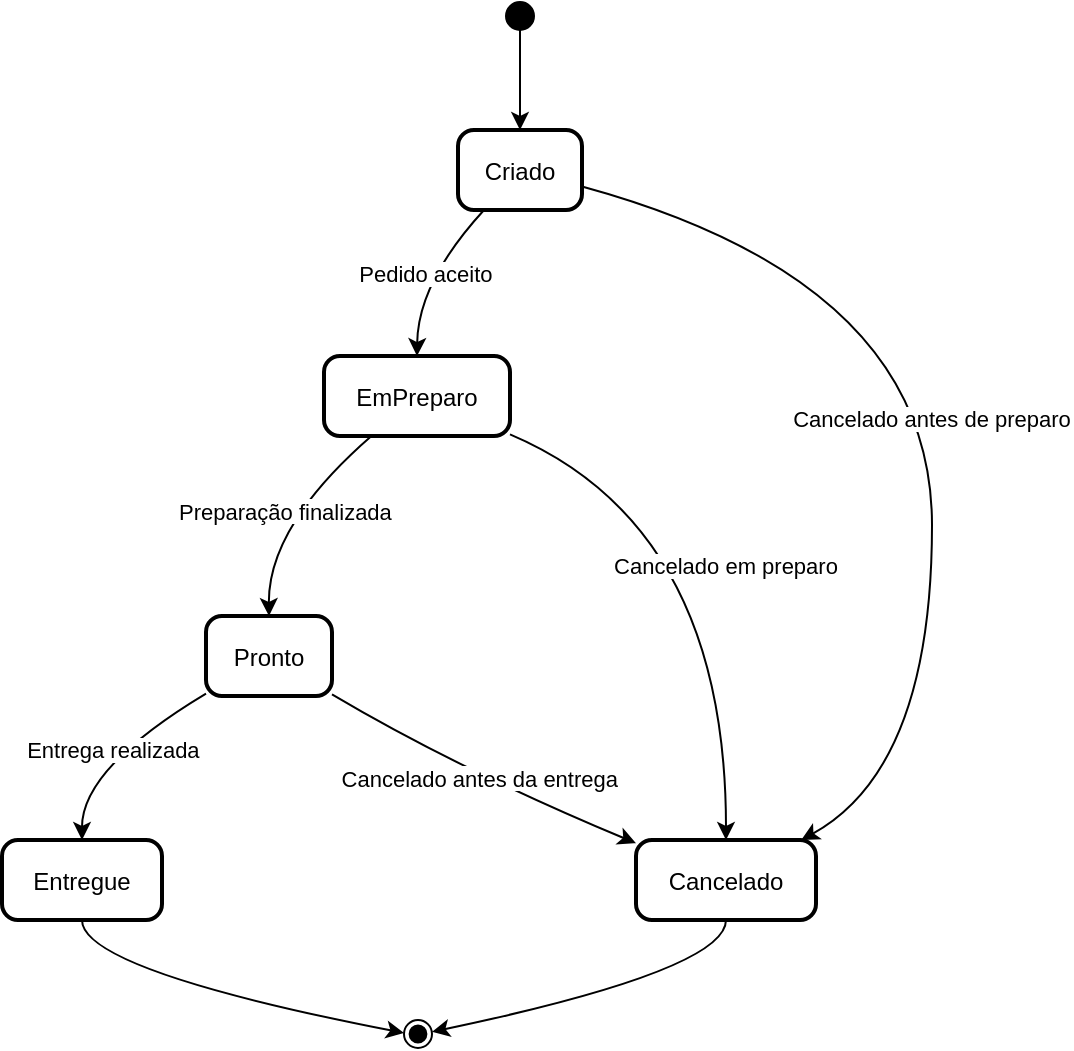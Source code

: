 <mxfile version="27.2.0">
  <diagram name="Página-1" id="H5j5eY9E6_Aa4Y5-sL2B">
    <mxGraphModel grid="1" page="1" gridSize="10" guides="1" tooltips="1" connect="1" arrows="1" fold="1" pageScale="1" pageWidth="827" pageHeight="1169" math="0" shadow="0">
      <root>
        <mxCell id="0" />
        <mxCell id="1" parent="0" />
        <mxCell id="jEqRqQ7pJ66S9zHonPoN-1" value="" style="ellipse;fillColor=strokeColor;" vertex="1" parent="1">
          <mxGeometry x="272" y="20" width="14" height="14" as="geometry" />
        </mxCell>
        <mxCell id="jEqRqQ7pJ66S9zHonPoN-2" value="Criado" style="rounded=1;arcSize=20;strokeWidth=2" vertex="1" parent="1">
          <mxGeometry x="248" y="84" width="62" height="40" as="geometry" />
        </mxCell>
        <mxCell id="jEqRqQ7pJ66S9zHonPoN-3" value="EmPreparo" style="rounded=1;arcSize=20;strokeWidth=2" vertex="1" parent="1">
          <mxGeometry x="181" y="197" width="93" height="40" as="geometry" />
        </mxCell>
        <mxCell id="jEqRqQ7pJ66S9zHonPoN-4" value="Pronto" style="rounded=1;arcSize=20;strokeWidth=2" vertex="1" parent="1">
          <mxGeometry x="122" y="327" width="63" height="40" as="geometry" />
        </mxCell>
        <mxCell id="jEqRqQ7pJ66S9zHonPoN-5" value="Entregue" style="rounded=1;arcSize=20;strokeWidth=2" vertex="1" parent="1">
          <mxGeometry x="20" y="439" width="80" height="40" as="geometry" />
        </mxCell>
        <mxCell id="jEqRqQ7pJ66S9zHonPoN-6" value="Cancelado" style="rounded=1;arcSize=20;strokeWidth=2" vertex="1" parent="1">
          <mxGeometry x="337" y="439" width="90" height="40" as="geometry" />
        </mxCell>
        <mxCell id="jEqRqQ7pJ66S9zHonPoN-7" value="" style="ellipse;shape=endState;fillColor=strokeColor;" vertex="1" parent="1">
          <mxGeometry x="221" y="529" width="14" height="14" as="geometry" />
        </mxCell>
        <mxCell id="jEqRqQ7pJ66S9zHonPoN-8" value="" style="curved=1;startArrow=none;;exitX=0.52;exitY=1;entryX=0.5;entryY=0;rounded=0;" edge="1" parent="1" source="jEqRqQ7pJ66S9zHonPoN-1" target="jEqRqQ7pJ66S9zHonPoN-2">
          <mxGeometry relative="1" as="geometry">
            <Array as="points" />
          </mxGeometry>
        </mxCell>
        <mxCell id="jEqRqQ7pJ66S9zHonPoN-9" value="Pedido aceito" style="curved=1;startArrow=none;;exitX=0.21;exitY=1;entryX=0.5;entryY=-0.01;rounded=0;" edge="1" parent="1" source="jEqRqQ7pJ66S9zHonPoN-2" target="jEqRqQ7pJ66S9zHonPoN-3">
          <mxGeometry relative="1" as="geometry">
            <Array as="points">
              <mxPoint x="228" y="160" />
            </Array>
          </mxGeometry>
        </mxCell>
        <mxCell id="jEqRqQ7pJ66S9zHonPoN-10" value="Preparação finalizada" style="curved=1;startArrow=none;;exitX=0.26;exitY=0.99;entryX=0.5;entryY=-0.01;rounded=0;" edge="1" parent="1" source="jEqRqQ7pJ66S9zHonPoN-3" target="jEqRqQ7pJ66S9zHonPoN-4">
          <mxGeometry relative="1" as="geometry">
            <Array as="points">
              <mxPoint x="153" y="282" />
            </Array>
          </mxGeometry>
        </mxCell>
        <mxCell id="jEqRqQ7pJ66S9zHonPoN-11" value="Entrega realizada" style="curved=1;startArrow=none;;exitX=0;exitY=0.97;entryX=0.5;entryY=0.01;rounded=0;" edge="1" parent="1" source="jEqRqQ7pJ66S9zHonPoN-4" target="jEqRqQ7pJ66S9zHonPoN-5">
          <mxGeometry relative="1" as="geometry">
            <Array as="points">
              <mxPoint x="60" y="403" />
            </Array>
          </mxGeometry>
        </mxCell>
        <mxCell id="jEqRqQ7pJ66S9zHonPoN-12" value="Cancelado antes da entrega" style="curved=1;startArrow=none;;exitX=0.99;exitY=0.97;entryX=0;entryY=0.04;rounded=0;" edge="1" parent="1" source="jEqRqQ7pJ66S9zHonPoN-4" target="jEqRqQ7pJ66S9zHonPoN-6">
          <mxGeometry relative="1" as="geometry">
            <Array as="points">
              <mxPoint x="247" y="403" />
            </Array>
          </mxGeometry>
        </mxCell>
        <mxCell id="jEqRqQ7pJ66S9zHonPoN-13" value="Cancelado em preparo" style="curved=1;startArrow=none;;exitX=1;exitY=0.98;entryX=0.5;entryY=0.01;rounded=0;" edge="1" parent="1" source="jEqRqQ7pJ66S9zHonPoN-3" target="jEqRqQ7pJ66S9zHonPoN-6">
          <mxGeometry relative="1" as="geometry">
            <Array as="points">
              <mxPoint x="382" y="282" />
            </Array>
          </mxGeometry>
        </mxCell>
        <mxCell id="jEqRqQ7pJ66S9zHonPoN-14" value="Cancelado antes de preparo" style="curved=1;startArrow=none;;exitX=1.01;exitY=0.71;entryX=0.91;entryY=0.01;rounded=0;" edge="1" parent="1" source="jEqRqQ7pJ66S9zHonPoN-2" target="jEqRqQ7pJ66S9zHonPoN-6">
          <mxGeometry relative="1" as="geometry">
            <Array as="points">
              <mxPoint x="485" y="160" />
              <mxPoint x="485" y="403" />
            </Array>
          </mxGeometry>
        </mxCell>
        <mxCell id="jEqRqQ7pJ66S9zHonPoN-15" value="" style="curved=1;startArrow=none;;exitX=0.5;exitY=1.01;entryX=0.99;entryY=0.42;rounded=0;" edge="1" parent="1" source="jEqRqQ7pJ66S9zHonPoN-6" target="jEqRqQ7pJ66S9zHonPoN-7">
          <mxGeometry relative="1" as="geometry">
            <Array as="points">
              <mxPoint x="382" y="504" />
            </Array>
          </mxGeometry>
        </mxCell>
        <mxCell id="jEqRqQ7pJ66S9zHonPoN-16" value="" style="curved=1;startArrow=none;;exitX=0.5;exitY=1.01;entryX=-0.01;entryY=0.43;rounded=0;" edge="1" parent="1" source="jEqRqQ7pJ66S9zHonPoN-5" target="jEqRqQ7pJ66S9zHonPoN-7">
          <mxGeometry relative="1" as="geometry">
            <Array as="points">
              <mxPoint x="60" y="504" />
            </Array>
          </mxGeometry>
        </mxCell>
      </root>
    </mxGraphModel>
  </diagram>
</mxfile>
